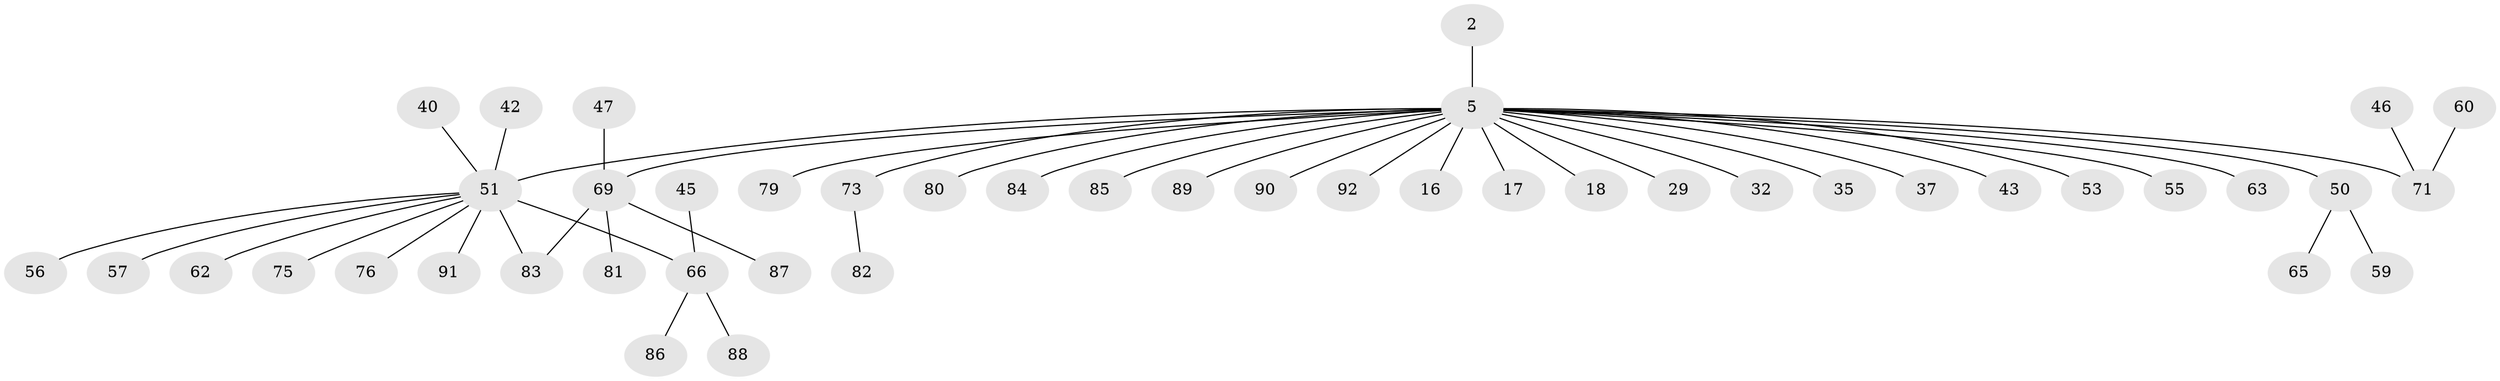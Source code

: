 // original degree distribution, {23: 0.010869565217391304, 1: 0.6195652173913043, 5: 0.010869565217391304, 7: 0.043478260869565216, 12: 0.010869565217391304, 3: 0.07608695652173914, 6: 0.021739130434782608, 2: 0.16304347826086957, 4: 0.043478260869565216}
// Generated by graph-tools (version 1.1) at 2025/47/03/09/25 04:47:47]
// undirected, 46 vertices, 46 edges
graph export_dot {
graph [start="1"]
  node [color=gray90,style=filled];
  2;
  5 [super="+1"];
  16;
  17;
  18;
  29;
  32 [super="+24"];
  35 [super="+34"];
  37;
  40;
  42;
  43;
  45;
  46;
  47 [super="+11"];
  50 [super="+3"];
  51 [super="+22+26+27+21+23+39"];
  53;
  55;
  56;
  57 [super="+49"];
  59 [super="+48"];
  60;
  62;
  63;
  65;
  66 [super="+13+25"];
  69 [super="+4+12"];
  71 [super="+38+67+31"];
  73;
  75;
  76;
  79;
  80;
  81 [super="+33"];
  82;
  83 [super="+77"];
  84 [super="+74"];
  85;
  86 [super="+72"];
  87 [super="+68"];
  88;
  89;
  90;
  91;
  92 [super="+6+78"];
  2 -- 5;
  5 -- 50 [weight=4];
  5 -- 55;
  5 -- 73 [weight=2];
  5 -- 79;
  5 -- 85;
  5 -- 90;
  5 -- 69 [weight=3];
  5 -- 16;
  5 -- 17;
  5 -- 18;
  5 -- 80;
  5 -- 89;
  5 -- 29;
  5 -- 37;
  5 -- 43;
  5 -- 53;
  5 -- 63;
  5 -- 92;
  5 -- 71 [weight=2];
  5 -- 51 [weight=3];
  5 -- 32;
  5 -- 35;
  5 -- 84;
  40 -- 51;
  42 -- 51;
  45 -- 66;
  46 -- 71;
  47 -- 69;
  50 -- 65;
  50 -- 59;
  51 -- 56;
  51 -- 75;
  51 -- 76;
  51 -- 91;
  51 -- 62;
  51 -- 57;
  51 -- 83;
  51 -- 66 [weight=2];
  60 -- 71;
  66 -- 86;
  66 -- 88;
  69 -- 81;
  69 -- 83;
  69 -- 87;
  73 -- 82;
}
